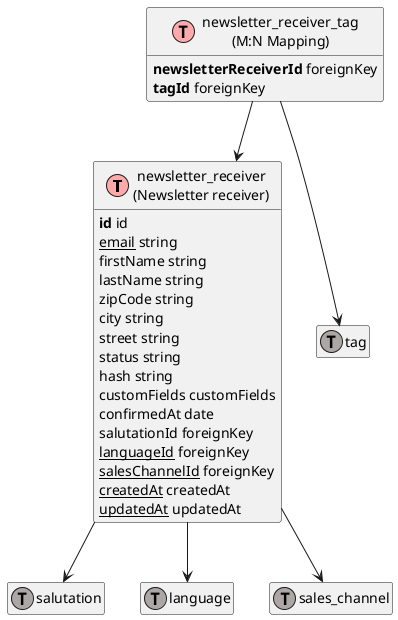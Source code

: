 @startuml
' uncomment the line below if you're using computer with a retina display
' skinparam dpi 300
!define Table(name,desc) class name as "desc" << (T,#FFAAAA) >>
!define ForeignTable(name,desc) class name as "desc" << (T,#ada6a6) >>
!define TranslationTable(name,desc) class name as "desc" << (I,#4286f4) >>
' we use bold for primary key
' green color for unique
' and underscore for not_null
!define primary_key(x) <b>x</b>
!define unique(x) <color:green>x</color>
!define not_null(x) <u>x</u>
' other tags available:
' <i></i>
' <back:COLOR></color>, where color is a color name or html color code
' (#FFAACC)
' see: http://plantuml.com/classes.html#More
hide methods
hide stereotypes
hide empty members
skinparam backgroundColor #FFFFFF

' entities

Table(ShopwareCoreContentNewsletterReceiverNewsletterReceiverDefinition, "newsletter_receiver\n(Newsletter receiver)") {
   primary_key(id) id
   not_null(email) string
   firstName string
   lastName string
   zipCode string
   city string
   street string
   status string
   hash string
   customFields customFields
   confirmedAt date
   salutationId foreignKey
   not_null(languageId) foreignKey
   not_null(salesChannelId) foreignKey
   not_null(createdAt) createdAt
   not_null(updatedAt) updatedAt
}
Table(ShopwareCoreContentNewsletterReceiverAggregateNewsletterReceiverTagNewsletterReceiverTagDefinition, "newsletter_receiver_tag\n(M:N Mapping)") {
   primary_key(newsletterReceiverId) foreignKey
   primary_key(tagId) foreignKey
}
ForeignTable(ShopwareCoreSystemSalutationSalutationDefinition, "salutation") {
}
ForeignTable(ShopwareCoreFrameworkLanguageLanguageDefinition, "language") {
}
ForeignTable(ShopwareCoreSystemSalesChannelSalesChannelDefinition, "sales_channel") {
}
ForeignTable(ShopwareCoreSystemTagTagDefinition, "tag") {
}

' relationshipd

ShopwareCoreContentNewsletterReceiverAggregateNewsletterReceiverTagNewsletterReceiverTagDefinition --> ShopwareCoreContentNewsletterReceiverNewsletterReceiverDefinition
ShopwareCoreContentNewsletterReceiverNewsletterReceiverDefinition --> ShopwareCoreSystemSalutationSalutationDefinition
ShopwareCoreContentNewsletterReceiverNewsletterReceiverDefinition --> ShopwareCoreFrameworkLanguageLanguageDefinition
ShopwareCoreContentNewsletterReceiverNewsletterReceiverDefinition --> ShopwareCoreSystemSalesChannelSalesChannelDefinition
ShopwareCoreContentNewsletterReceiverAggregateNewsletterReceiverTagNewsletterReceiverTagDefinition --> ShopwareCoreSystemTagTagDefinition
@enduml
